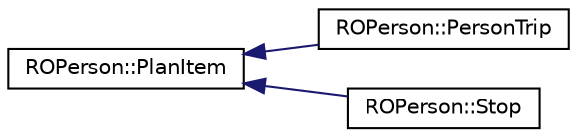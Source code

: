 digraph "Graphical Class Hierarchy"
{
  edge [fontname="Helvetica",fontsize="10",labelfontname="Helvetica",labelfontsize="10"];
  node [fontname="Helvetica",fontsize="10",shape=record];
  rankdir="LR";
  Node0 [label="ROPerson::PlanItem",height=0.2,width=0.4,color="black", fillcolor="white", style="filled",URL="$da/d14/class_r_o_person_1_1_plan_item.html",tooltip="Every person has a plan comprising of multiple planItems. "];
  Node0 -> Node1 [dir="back",color="midnightblue",fontsize="10",style="solid",fontname="Helvetica"];
  Node1 [label="ROPerson::PersonTrip",height=0.2,width=0.4,color="black", fillcolor="white", style="filled",URL="$dc/d1b/class_r_o_person_1_1_person_trip.html",tooltip="A planItem can be a Trip which contains multiple tripItems. "];
  Node0 -> Node2 [dir="back",color="midnightblue",fontsize="10",style="solid",fontname="Helvetica"];
  Node2 [label="ROPerson::Stop",height=0.2,width=0.4,color="black", fillcolor="white", style="filled",URL="$d6/df6/class_r_o_person_1_1_stop.html",tooltip="A planItem can be a Stop. "];
}
